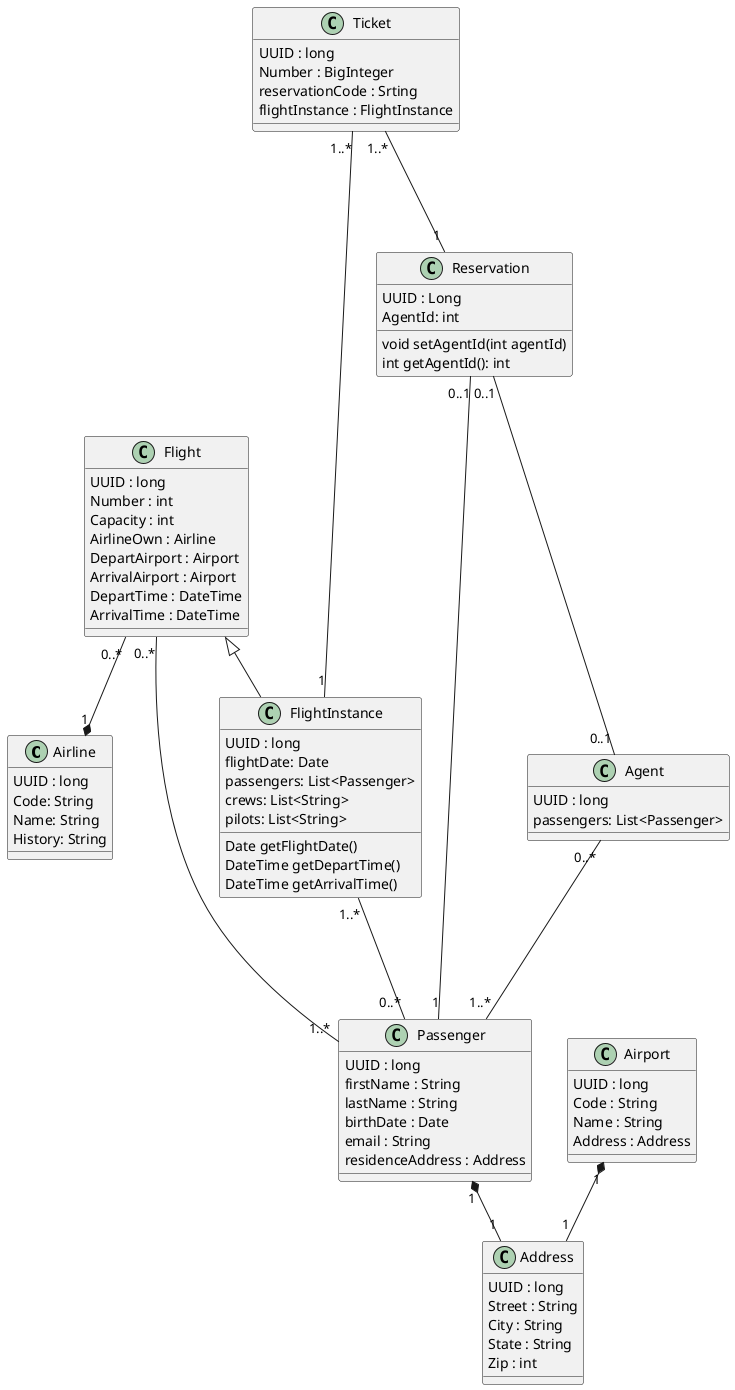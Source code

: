 @startuml

Class Airline {
    UUID : long 
    Code: String 
    Name: String
    History: String 
}

Class Airport{
    UUID : long
    Code : String
    Name : String
    Address : Address
}

Class Address{
    UUID : long
    Street : String
    City : String
    State : String
    Zip : int 
}

Class Flight{
    UUID : long
    Number : int
    Capacity : int
    AirlineOwn : Airline
    DepartAirport : Airport
    ArrivalAirport : Airport
    DepartTime : DateTime
    ArrivalTime : DateTime
}

Class FlightInstance{
    UUID : long
    flightDate: Date
    passengers: List<Passenger>
    crews: List<String>
    pilots: List<String>
    Date getFlightDate()
    DateTime getDepartTime()
    DateTime getArrivalTime()
}

'  It has an id, date, list of passengers, list of crew (flight staff), list of pilots (usually there are at least two or more)

Class Passenger {
    UUID : long
    firstName : String
    lastName : String 
    birthDate : Date
    email : String
    residenceAddress : Address
}

Class Reservation {
    UUID : Long
    AgentId: int
    void setAgentId(int agentId)
    int getAgentId(): int
}

Class Agent {
    UUID : long
    passengers: List<Passenger>
}

Class Ticket {
    UUID : long
    Number : BigInteger 
    reservationCode : Srting
    flightInstance : FlightInstance
}

Airport "1" *-- "1" Address
Flight "0..*" --* "1" Airline
Flight ^-- FlightInstance
Passenger "1" *-- "1" Address

Reservation "0..1" --- "1" Passenger
Flight "0..*" --- "1..*" Passenger
Ticket "1..*" --- "1" Reservation

Ticket "1..*" --- "1" FlightInstance

Agent "0..*" --- "1..*" Passenger
Reservation "0..1" --- "0..1" Agent

FlightInstance "1..*" --- "0..*" Passenger

@enduml